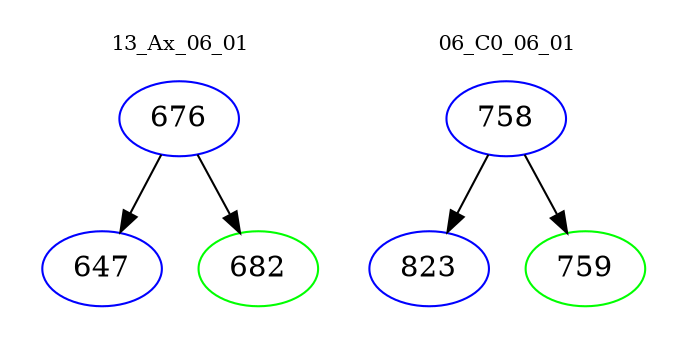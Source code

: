 digraph{
subgraph cluster_0 {
color = white
label = "13_Ax_06_01";
fontsize=10;
T0_676 [label="676", color="blue"]
T0_676 -> T0_647 [color="black"]
T0_647 [label="647", color="blue"]
T0_676 -> T0_682 [color="black"]
T0_682 [label="682", color="green"]
}
subgraph cluster_1 {
color = white
label = "06_C0_06_01";
fontsize=10;
T1_758 [label="758", color="blue"]
T1_758 -> T1_823 [color="black"]
T1_823 [label="823", color="blue"]
T1_758 -> T1_759 [color="black"]
T1_759 [label="759", color="green"]
}
}
